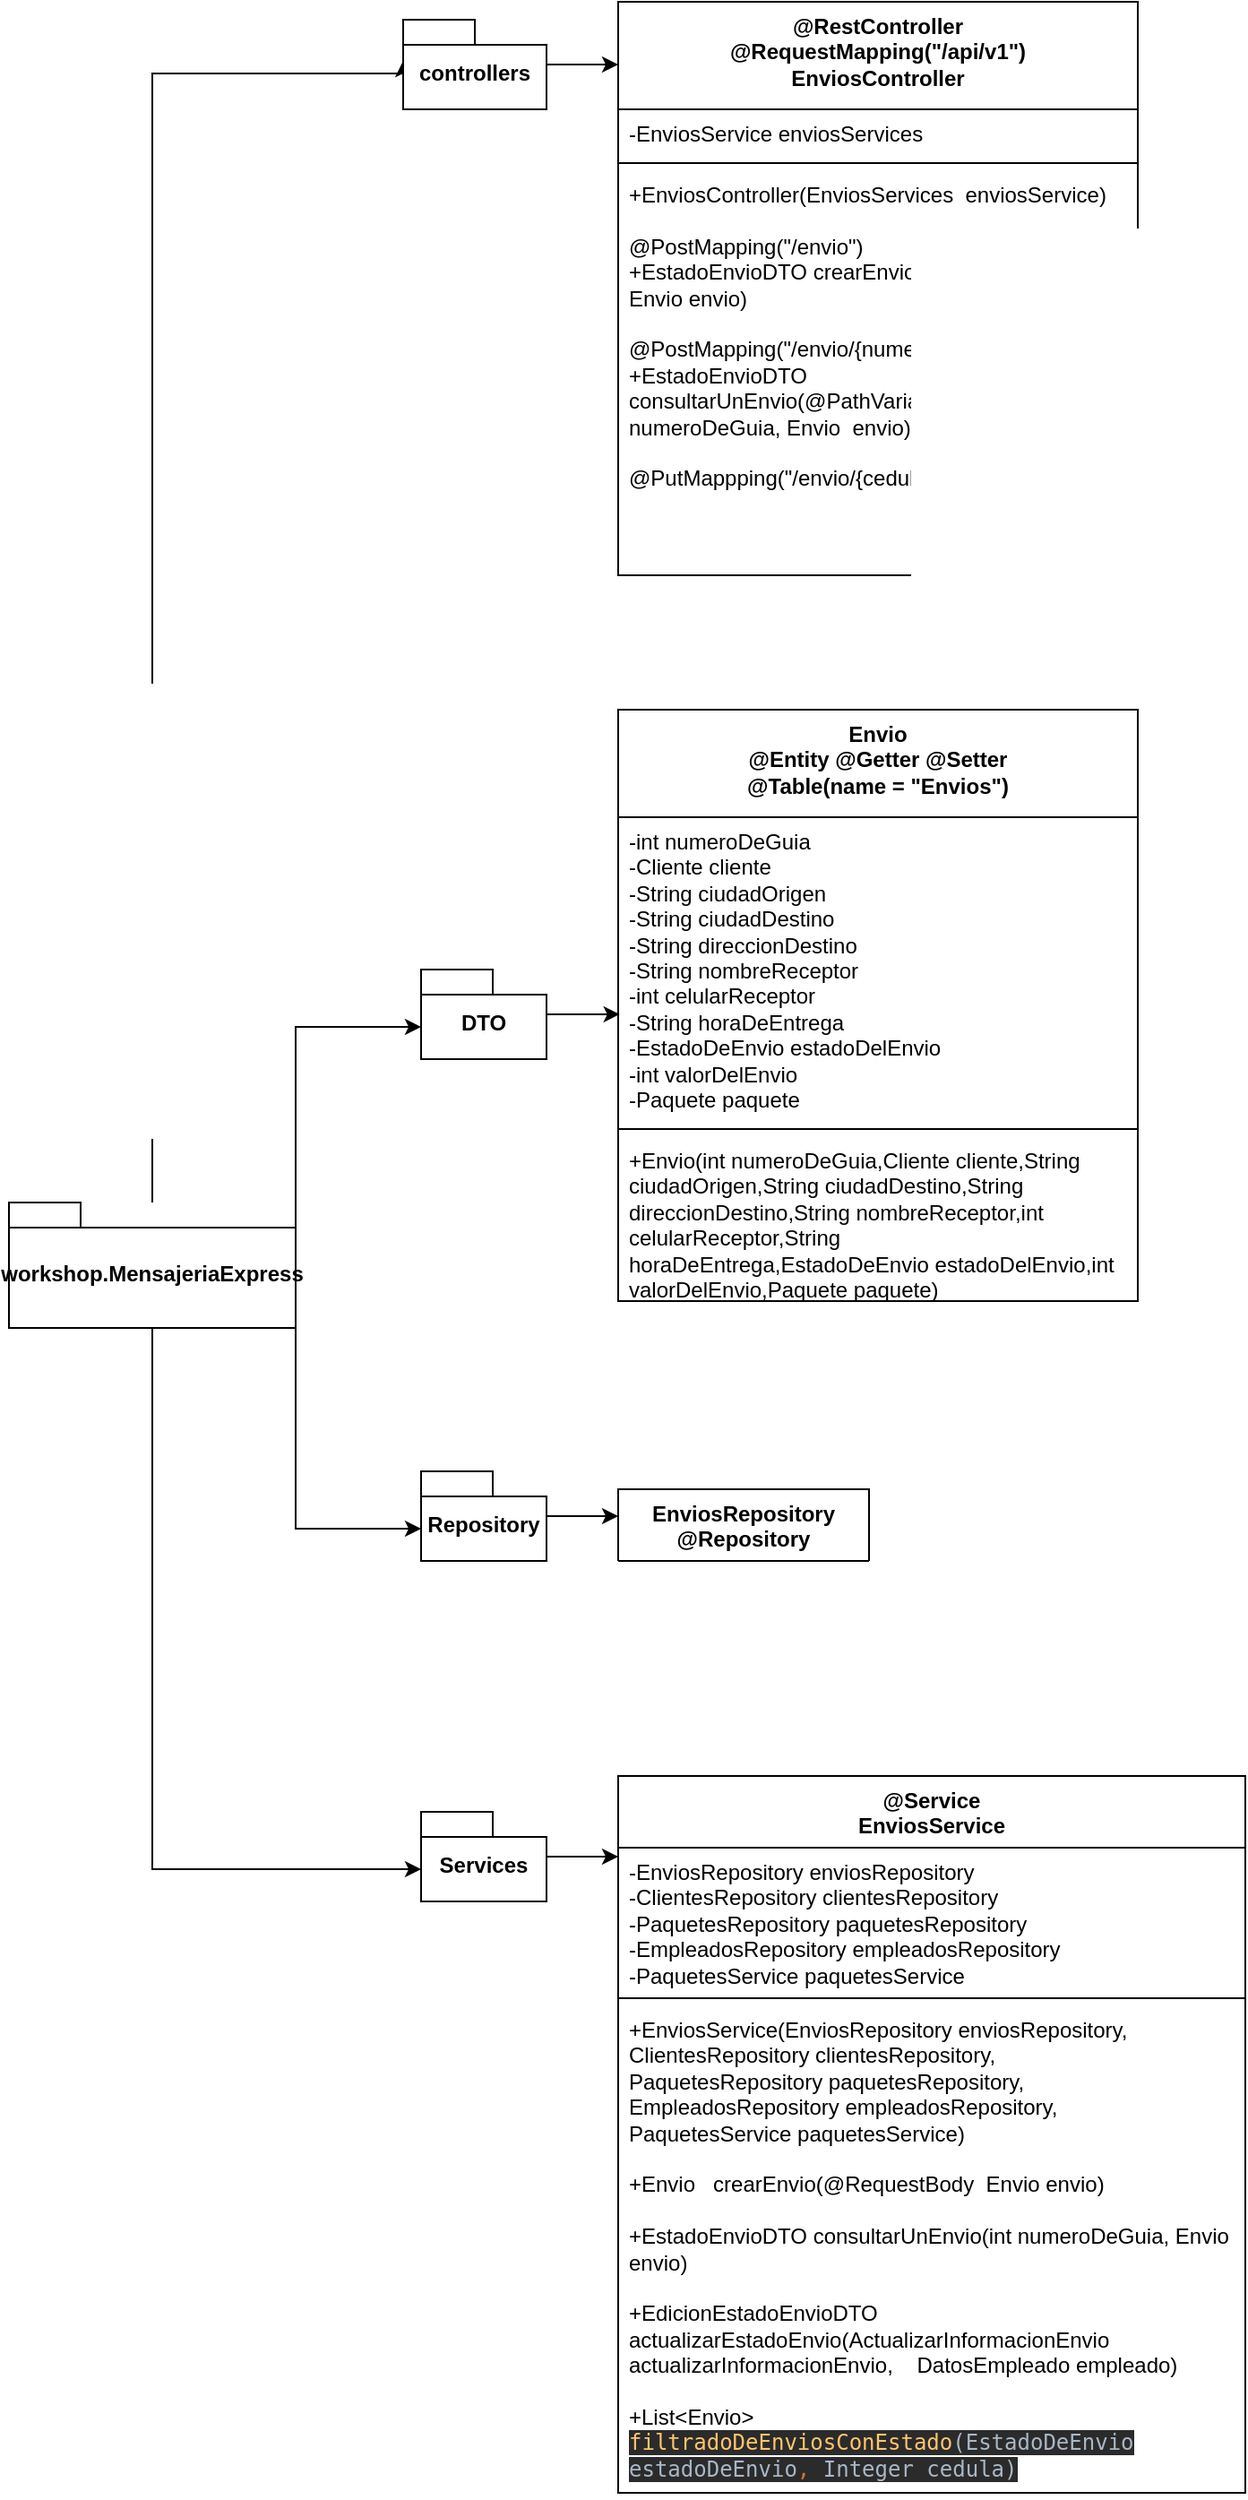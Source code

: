 <mxfile version="21.2.9" type="github">
  <diagram name="Página-1" id="ySL4BDVTZSwwRdq82cRJ">
    <mxGraphModel dx="1621" dy="1737" grid="1" gridSize="10" guides="1" tooltips="1" connect="1" arrows="1" fold="1" page="1" pageScale="1" pageWidth="827" pageHeight="1169" math="0" shadow="0">
      <root>
        <mxCell id="0" />
        <mxCell id="1" parent="0" />
        <mxCell id="Mz4hinDlCuqVSacD7mdC-1" style="edgeStyle=orthogonalEdgeStyle;rounded=0;orthogonalLoop=1;jettySize=auto;html=1;entryX=0;entryY=0;entryDx=0;entryDy=23;entryPerimeter=0;" edge="1" parent="1" source="Mz4hinDlCuqVSacD7mdC-5" target="Mz4hinDlCuqVSacD7mdC-7">
          <mxGeometry relative="1" as="geometry">
            <Array as="points">
              <mxPoint x="20" y="-150" />
              <mxPoint x="160" y="-150" />
            </Array>
          </mxGeometry>
        </mxCell>
        <mxCell id="Mz4hinDlCuqVSacD7mdC-2" style="edgeStyle=orthogonalEdgeStyle;rounded=0;orthogonalLoop=1;jettySize=auto;html=1;exitX=0;exitY=0;exitDx=160;exitDy=14;exitPerimeter=0;entryX=0;entryY=0;entryDx=0;entryDy=32;entryPerimeter=0;" edge="1" parent="1" source="Mz4hinDlCuqVSacD7mdC-5" target="Mz4hinDlCuqVSacD7mdC-9">
          <mxGeometry relative="1" as="geometry">
            <Array as="points">
              <mxPoint x="100" y="382" />
            </Array>
          </mxGeometry>
        </mxCell>
        <mxCell id="Mz4hinDlCuqVSacD7mdC-3" style="edgeStyle=orthogonalEdgeStyle;rounded=0;orthogonalLoop=1;jettySize=auto;html=1;exitX=0;exitY=0;exitDx=160;exitDy=70;exitPerimeter=0;entryX=0;entryY=0;entryDx=0;entryDy=32;entryPerimeter=0;" edge="1" parent="1" source="Mz4hinDlCuqVSacD7mdC-5" target="Mz4hinDlCuqVSacD7mdC-11">
          <mxGeometry relative="1" as="geometry" />
        </mxCell>
        <mxCell id="Mz4hinDlCuqVSacD7mdC-4" style="edgeStyle=orthogonalEdgeStyle;rounded=0;orthogonalLoop=1;jettySize=auto;html=1;exitX=0.5;exitY=1;exitDx=0;exitDy=0;exitPerimeter=0;entryX=0;entryY=0;entryDx=0;entryDy=32;entryPerimeter=0;" edge="1" parent="1" source="Mz4hinDlCuqVSacD7mdC-5" target="Mz4hinDlCuqVSacD7mdC-13">
          <mxGeometry relative="1" as="geometry" />
        </mxCell>
        <mxCell id="Mz4hinDlCuqVSacD7mdC-5" value="workshop.MensajeriaExpress" style="shape=folder;fontStyle=1;spacingTop=10;tabWidth=40;tabHeight=14;tabPosition=left;html=1;whiteSpace=wrap;" vertex="1" parent="1">
          <mxGeometry x="-60" y="480" width="160" height="70" as="geometry" />
        </mxCell>
        <mxCell id="Mz4hinDlCuqVSacD7mdC-6" style="edgeStyle=orthogonalEdgeStyle;rounded=0;orthogonalLoop=1;jettySize=auto;html=1;" edge="1" parent="1" source="Mz4hinDlCuqVSacD7mdC-7">
          <mxGeometry relative="1" as="geometry">
            <mxPoint x="280" y="-155" as="targetPoint" />
          </mxGeometry>
        </mxCell>
        <mxCell id="Mz4hinDlCuqVSacD7mdC-7" value="controllers" style="shape=folder;fontStyle=1;spacingTop=10;tabWidth=40;tabHeight=14;tabPosition=left;html=1;whiteSpace=wrap;" vertex="1" parent="1">
          <mxGeometry x="160" y="-180" width="80" height="50" as="geometry" />
        </mxCell>
        <mxCell id="Mz4hinDlCuqVSacD7mdC-8" style="edgeStyle=orthogonalEdgeStyle;rounded=0;orthogonalLoop=1;jettySize=auto;html=1;entryX=0.003;entryY=0.647;entryDx=0;entryDy=0;entryPerimeter=0;" edge="1" parent="1" source="Mz4hinDlCuqVSacD7mdC-9" target="Mz4hinDlCuqVSacD7mdC-15">
          <mxGeometry relative="1" as="geometry" />
        </mxCell>
        <mxCell id="Mz4hinDlCuqVSacD7mdC-9" value="DTO" style="shape=folder;fontStyle=1;spacingTop=10;tabWidth=40;tabHeight=14;tabPosition=left;html=1;whiteSpace=wrap;" vertex="1" parent="1">
          <mxGeometry x="170" y="350" width="70" height="50" as="geometry" />
        </mxCell>
        <mxCell id="Mz4hinDlCuqVSacD7mdC-10" style="edgeStyle=orthogonalEdgeStyle;rounded=0;orthogonalLoop=1;jettySize=auto;html=1;" edge="1" parent="1" source="Mz4hinDlCuqVSacD7mdC-11">
          <mxGeometry relative="1" as="geometry">
            <mxPoint x="280" y="655" as="targetPoint" />
          </mxGeometry>
        </mxCell>
        <mxCell id="Mz4hinDlCuqVSacD7mdC-11" value="Repository" style="shape=folder;fontStyle=1;spacingTop=10;tabWidth=40;tabHeight=14;tabPosition=left;html=1;whiteSpace=wrap;" vertex="1" parent="1">
          <mxGeometry x="170" y="630" width="70" height="50" as="geometry" />
        </mxCell>
        <mxCell id="Mz4hinDlCuqVSacD7mdC-12" style="edgeStyle=orthogonalEdgeStyle;rounded=0;orthogonalLoop=1;jettySize=auto;html=1;" edge="1" parent="1" source="Mz4hinDlCuqVSacD7mdC-13">
          <mxGeometry relative="1" as="geometry">
            <mxPoint x="280" y="845.0" as="targetPoint" />
          </mxGeometry>
        </mxCell>
        <mxCell id="Mz4hinDlCuqVSacD7mdC-13" value="Services" style="shape=folder;fontStyle=1;spacingTop=10;tabWidth=40;tabHeight=14;tabPosition=left;html=1;whiteSpace=wrap;" vertex="1" parent="1">
          <mxGeometry x="170" y="820" width="70" height="50" as="geometry" />
        </mxCell>
        <mxCell id="Mz4hinDlCuqVSacD7mdC-14" value="Envio&lt;br&gt;@Entity @Getter @Setter&lt;br&gt;@Table(name = &quot;Envios&quot;)" style="swimlane;fontStyle=1;align=center;verticalAlign=top;childLayout=stackLayout;horizontal=1;startSize=60;horizontalStack=0;resizeParent=1;resizeParentMax=0;resizeLast=0;collapsible=1;marginBottom=0;whiteSpace=wrap;html=1;" vertex="1" parent="1">
          <mxGeometry x="280" y="205" width="290" height="330" as="geometry" />
        </mxCell>
        <mxCell id="Mz4hinDlCuqVSacD7mdC-15" value="-int numeroDeGuia&lt;br&gt;-Cliente cliente&lt;br&gt;-String ciudadOrigen&lt;br&gt;-String ciudadDestino&lt;br&gt;-String direccionDestino&lt;br&gt;-String nombreReceptor&lt;br&gt;-int celularReceptor&lt;br&gt;-String horaDeEntrega&lt;br&gt;-EstadoDeEnvio estadoDelEnvio&lt;br&gt;-int valorDelEnvio&lt;br&gt;-Paquete paquete" style="text;strokeColor=none;fillColor=none;align=left;verticalAlign=top;spacingLeft=4;spacingRight=4;overflow=hidden;rotatable=0;points=[[0,0.5],[1,0.5]];portConstraint=eastwest;whiteSpace=wrap;html=1;" vertex="1" parent="Mz4hinDlCuqVSacD7mdC-14">
          <mxGeometry y="60" width="290" height="170" as="geometry" />
        </mxCell>
        <mxCell id="Mz4hinDlCuqVSacD7mdC-16" value="" style="line;strokeWidth=1;fillColor=none;align=left;verticalAlign=middle;spacingTop=-1;spacingLeft=3;spacingRight=3;rotatable=0;labelPosition=right;points=[];portConstraint=eastwest;strokeColor=inherit;" vertex="1" parent="Mz4hinDlCuqVSacD7mdC-14">
          <mxGeometry y="230" width="290" height="8" as="geometry" />
        </mxCell>
        <mxCell id="Mz4hinDlCuqVSacD7mdC-17" value="+Envio(int numeroDeGuia,Cliente cliente,String ciudadOrigen,String ciudadDestino,String direccionDestino,String nombreReceptor,int celularReceptor,String horaDeEntrega,EstadoDeEnvio estadoDelEnvio,int valorDelEnvio,Paquete paquete)" style="text;strokeColor=none;fillColor=none;align=left;verticalAlign=top;spacingLeft=4;spacingRight=4;overflow=hidden;rotatable=0;points=[[0,0.5],[1,0.5]];portConstraint=eastwest;whiteSpace=wrap;html=1;" vertex="1" parent="Mz4hinDlCuqVSacD7mdC-14">
          <mxGeometry y="238" width="290" height="92" as="geometry" />
        </mxCell>
        <mxCell id="Mz4hinDlCuqVSacD7mdC-18" value="EnviosRepository&lt;br&gt;@Repository" style="swimlane;fontStyle=1;align=center;verticalAlign=top;childLayout=stackLayout;horizontal=1;startSize=40;horizontalStack=0;resizeParent=1;resizeParentMax=0;resizeLast=0;collapsible=1;marginBottom=0;whiteSpace=wrap;html=1;" vertex="1" collapsed="1" parent="1">
          <mxGeometry x="280" y="640" width="140" height="40" as="geometry">
            <mxRectangle x="280" y="550" width="160" height="48" as="alternateBounds" />
          </mxGeometry>
        </mxCell>
        <mxCell id="Mz4hinDlCuqVSacD7mdC-20" value="" style="line;strokeWidth=1;fillColor=none;align=left;verticalAlign=middle;spacingTop=-1;spacingLeft=3;spacingRight=3;rotatable=0;labelPosition=right;points=[];portConstraint=eastwest;strokeColor=inherit;" vertex="1" parent="Mz4hinDlCuqVSacD7mdC-18">
          <mxGeometry y="40" width="160" height="8" as="geometry" />
        </mxCell>
        <mxCell id="Mz4hinDlCuqVSacD7mdC-22" value="@Service&lt;br&gt;EnviosService&lt;br&gt;" style="swimlane;fontStyle=1;align=center;verticalAlign=top;childLayout=stackLayout;horizontal=1;startSize=40;horizontalStack=0;resizeParent=1;resizeParentMax=0;resizeLast=0;collapsible=1;marginBottom=0;whiteSpace=wrap;html=1;" vertex="1" parent="1">
          <mxGeometry x="280" y="800" width="350" height="400" as="geometry" />
        </mxCell>
        <mxCell id="Mz4hinDlCuqVSacD7mdC-23" value="-EnviosRepository enviosRepository&lt;br&gt;-ClientesRepository clientesRepository&lt;br&gt;-PaquetesRepository paquetesRepository&lt;br&gt;-EmpleadosRepository empleadosRepository&lt;br&gt;-PaquetesService paquetesService" style="text;strokeColor=none;fillColor=none;align=left;verticalAlign=top;spacingLeft=4;spacingRight=4;overflow=hidden;rotatable=0;points=[[0,0.5],[1,0.5]];portConstraint=eastwest;whiteSpace=wrap;html=1;" vertex="1" parent="Mz4hinDlCuqVSacD7mdC-22">
          <mxGeometry y="40" width="350" height="80" as="geometry" />
        </mxCell>
        <mxCell id="Mz4hinDlCuqVSacD7mdC-24" value="" style="line;strokeWidth=1;fillColor=none;align=left;verticalAlign=middle;spacingTop=-1;spacingLeft=3;spacingRight=3;rotatable=0;labelPosition=right;points=[];portConstraint=eastwest;strokeColor=inherit;" vertex="1" parent="Mz4hinDlCuqVSacD7mdC-22">
          <mxGeometry y="120" width="350" height="8" as="geometry" />
        </mxCell>
        <mxCell id="Mz4hinDlCuqVSacD7mdC-25" value="+EnviosService(EnviosRepository enviosRepository, ClientesRepository clientesRepository,&lt;br&gt;PaquetesRepository paquetesRepository,&lt;br&gt;EmpleadosRepository empleadosRepository,&lt;br&gt;PaquetesService paquetesService)&lt;br&gt;&lt;br&gt;+Envio&amp;nbsp; &amp;nbsp;crearEnvio(@RequestBody&amp;nbsp; Envio envio)&lt;br&gt;&lt;br&gt;+EstadoEnvioDTO consultarUnEnvio(int numeroDeGuia, Envio envio)&lt;br&gt;&lt;br&gt;+EdicionEstadoEnvioDTO actualizarEstadoEnvio(ActualizarInformacionEnvio actualizarInformacionEnvio,&amp;nbsp; &amp;nbsp; DatosEmpleado empleado)&lt;br&gt;&lt;br&gt;+List&amp;lt;Envio&amp;gt; &lt;span style=&quot;background-color: rgb(43, 43, 43); font-family: &amp;quot;JetBrains Mono&amp;quot;, monospace; color: rgb(255, 198, 109);&quot;&gt;filtradoDeEnviosConEstado&lt;/span&gt;&lt;span style=&quot;background-color: rgb(43, 43, 43); color: rgb(169, 183, 198); font-family: &amp;quot;JetBrains Mono&amp;quot;, monospace;&quot;&gt;(EstadoDeEnvio estadoDeEnvio&lt;/span&gt;&lt;span style=&quot;background-color: rgb(43, 43, 43); font-family: &amp;quot;JetBrains Mono&amp;quot;, monospace; color: rgb(204, 120, 50);&quot;&gt;, &lt;/span&gt;&lt;span style=&quot;background-color: rgb(43, 43, 43); color: rgb(169, 183, 198); font-family: &amp;quot;JetBrains Mono&amp;quot;, monospace;&quot;&gt;Integer cedula)&lt;/span&gt;" style="text;strokeColor=none;fillColor=none;align=left;verticalAlign=top;spacingLeft=4;spacingRight=4;overflow=hidden;rotatable=0;points=[[0,0.5],[1,0.5]];portConstraint=eastwest;whiteSpace=wrap;html=1;" vertex="1" parent="Mz4hinDlCuqVSacD7mdC-22">
          <mxGeometry y="128" width="350" height="272" as="geometry" />
        </mxCell>
        <mxCell id="Mz4hinDlCuqVSacD7mdC-27" value="@RestController&lt;br&gt;@RequestMapping(&quot;/api/v1&quot;)&lt;br&gt;EnviosController" style="swimlane;fontStyle=1;align=center;verticalAlign=top;childLayout=stackLayout;horizontal=1;startSize=60;horizontalStack=0;resizeParent=1;resizeParentMax=0;resizeLast=0;collapsible=1;marginBottom=0;whiteSpace=wrap;html=1;" vertex="1" parent="1">
          <mxGeometry x="280" y="-190" width="290" height="320" as="geometry" />
        </mxCell>
        <mxCell id="Mz4hinDlCuqVSacD7mdC-28" value="-EnviosService enviosServices" style="text;strokeColor=none;fillColor=none;align=left;verticalAlign=top;spacingLeft=4;spacingRight=4;overflow=hidden;rotatable=0;points=[[0,0.5],[1,0.5]];portConstraint=eastwest;whiteSpace=wrap;html=1;" vertex="1" parent="Mz4hinDlCuqVSacD7mdC-27">
          <mxGeometry y="60" width="290" height="26" as="geometry" />
        </mxCell>
        <mxCell id="Mz4hinDlCuqVSacD7mdC-29" value="" style="line;strokeWidth=1;fillColor=none;align=left;verticalAlign=middle;spacingTop=-1;spacingLeft=3;spacingRight=3;rotatable=0;labelPosition=right;points=[];portConstraint=eastwest;strokeColor=inherit;" vertex="1" parent="Mz4hinDlCuqVSacD7mdC-27">
          <mxGeometry y="86" width="290" height="8" as="geometry" />
        </mxCell>
        <mxCell id="Mz4hinDlCuqVSacD7mdC-30" value="+EnviosController(EnviosServices&amp;nbsp; enviosService)&lt;br&gt;&lt;br&gt;@PostMapping(&quot;/envio&quot;)&lt;br&gt;+EstadoEnvioDTO crearEnvio(@RequestBody Envio envio)&lt;br&gt;&lt;br&gt;@PostMapping(&quot;/envio/{numeroDeGuia}&quot;)&lt;br&gt;+EstadoEnvioDTO consultarUnEnvio(@PathVariable int numeroDeGuia, Envio&amp;nbsp; envio)&lt;br&gt;&lt;br&gt;@PutMappping(&quot;/envio/{cedula}&quot;)" style="text;strokeColor=none;fillColor=none;align=left;verticalAlign=top;spacingLeft=4;spacingRight=4;overflow=hidden;rotatable=0;points=[[0,0.5],[1,0.5]];portConstraint=eastwest;whiteSpace=wrap;html=1;" vertex="1" parent="Mz4hinDlCuqVSacD7mdC-27">
          <mxGeometry y="94" width="290" height="226" as="geometry" />
        </mxCell>
      </root>
    </mxGraphModel>
  </diagram>
</mxfile>
